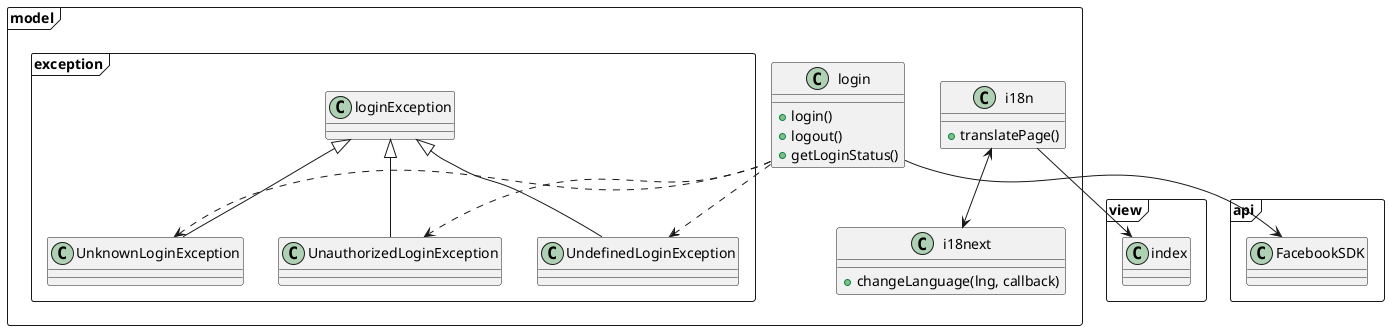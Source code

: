 @startuml
'https://plantuml.com/class-diagram


package model <<Frame>> {
  class i18n {
    + translatePage()
  }
  class i18next {
    + changeLanguage(lng, callback)
  }
  class login {
    + login()
    + logout()
    + getLoginStatus()
  }
  package exception <<Frame>> {
    class loginException {
    }
    class UnauthorizedLoginException {
    }
    class UndefinedLoginException {
    }
    class UnknownLoginException {
    }
  }
}

i18n <--> i18next
package view <<Frame>> {
    class index {
    }
}
i18n --> index

package api <<Frame>> {
  class FacebookSDK{}
}
loginException <|-- UnauthorizedLoginException 
loginException <|-- UndefinedLoginException
loginException <|-- UnknownLoginException
login ..> UnauthorizedLoginException
login ..> UndefinedLoginException
login ..> UnknownLoginException
login --> FacebookSDK
@enduml